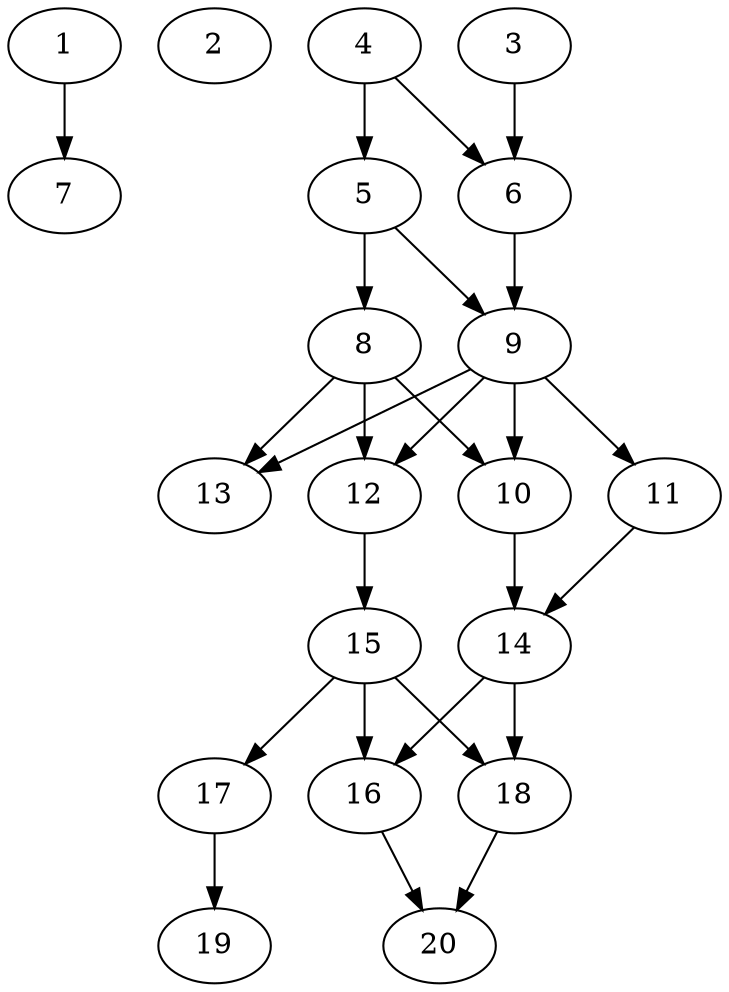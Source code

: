 // DAG automatically generated by daggen at Sat Jul 27 15:36:23 2019
// ./daggen --dot -n 20 --ccr 0.3 --fat 0.4 --regular 0.5 --density 0.7 --mindata 5242880 --maxdata 52428800 
digraph G {
  1 [size="45182293", alpha="0.00", expect_size="13554688"] 
  1 -> 7 [size ="13554688"]
  2 [size="173813760", alpha="0.01", expect_size="52144128"] 
  3 [size="110479360", alpha="0.13", expect_size="33143808"] 
  3 -> 6 [size ="33143808"]
  4 [size="161157120", alpha="0.04", expect_size="48347136"] 
  4 -> 5 [size ="48347136"]
  4 -> 6 [size ="48347136"]
  5 [size="54456320", alpha="0.04", expect_size="16336896"] 
  5 -> 8 [size ="16336896"]
  5 -> 9 [size ="16336896"]
  6 [size="150207147", alpha="0.16", expect_size="45062144"] 
  6 -> 9 [size ="45062144"]
  7 [size="64552960", alpha="0.12", expect_size="19365888"] 
  8 [size="98341547", alpha="0.08", expect_size="29502464"] 
  8 -> 10 [size ="29502464"]
  8 -> 12 [size ="29502464"]
  8 -> 13 [size ="29502464"]
  9 [size="84186453", alpha="0.16", expect_size="25255936"] 
  9 -> 10 [size ="25255936"]
  9 -> 11 [size ="25255936"]
  9 -> 12 [size ="25255936"]
  9 -> 13 [size ="25255936"]
  10 [size="76219733", alpha="0.12", expect_size="22865920"] 
  10 -> 14 [size ="22865920"]
  11 [size="63044267", alpha="0.05", expect_size="18913280"] 
  11 -> 14 [size ="18913280"]
  12 [size="63078400", alpha="0.12", expect_size="18923520"] 
  12 -> 15 [size ="18923520"]
  13 [size="71755093", alpha="0.04", expect_size="21526528"] 
  14 [size="19415040", alpha="0.03", expect_size="5824512"] 
  14 -> 16 [size ="5824512"]
  14 -> 18 [size ="5824512"]
  15 [size="53483520", alpha="0.05", expect_size="16045056"] 
  15 -> 16 [size ="16045056"]
  15 -> 17 [size ="16045056"]
  15 -> 18 [size ="16045056"]
  16 [size="85708800", alpha="0.17", expect_size="25712640"] 
  16 -> 20 [size ="25712640"]
  17 [size="52882773", alpha="0.10", expect_size="15864832"] 
  17 -> 19 [size ="15864832"]
  18 [size="143680853", alpha="0.17", expect_size="43104256"] 
  18 -> 20 [size ="43104256"]
  19 [size="49769813", alpha="0.01", expect_size="14930944"] 
  20 [size="173226667", alpha="0.15", expect_size="51968000"] 
}
